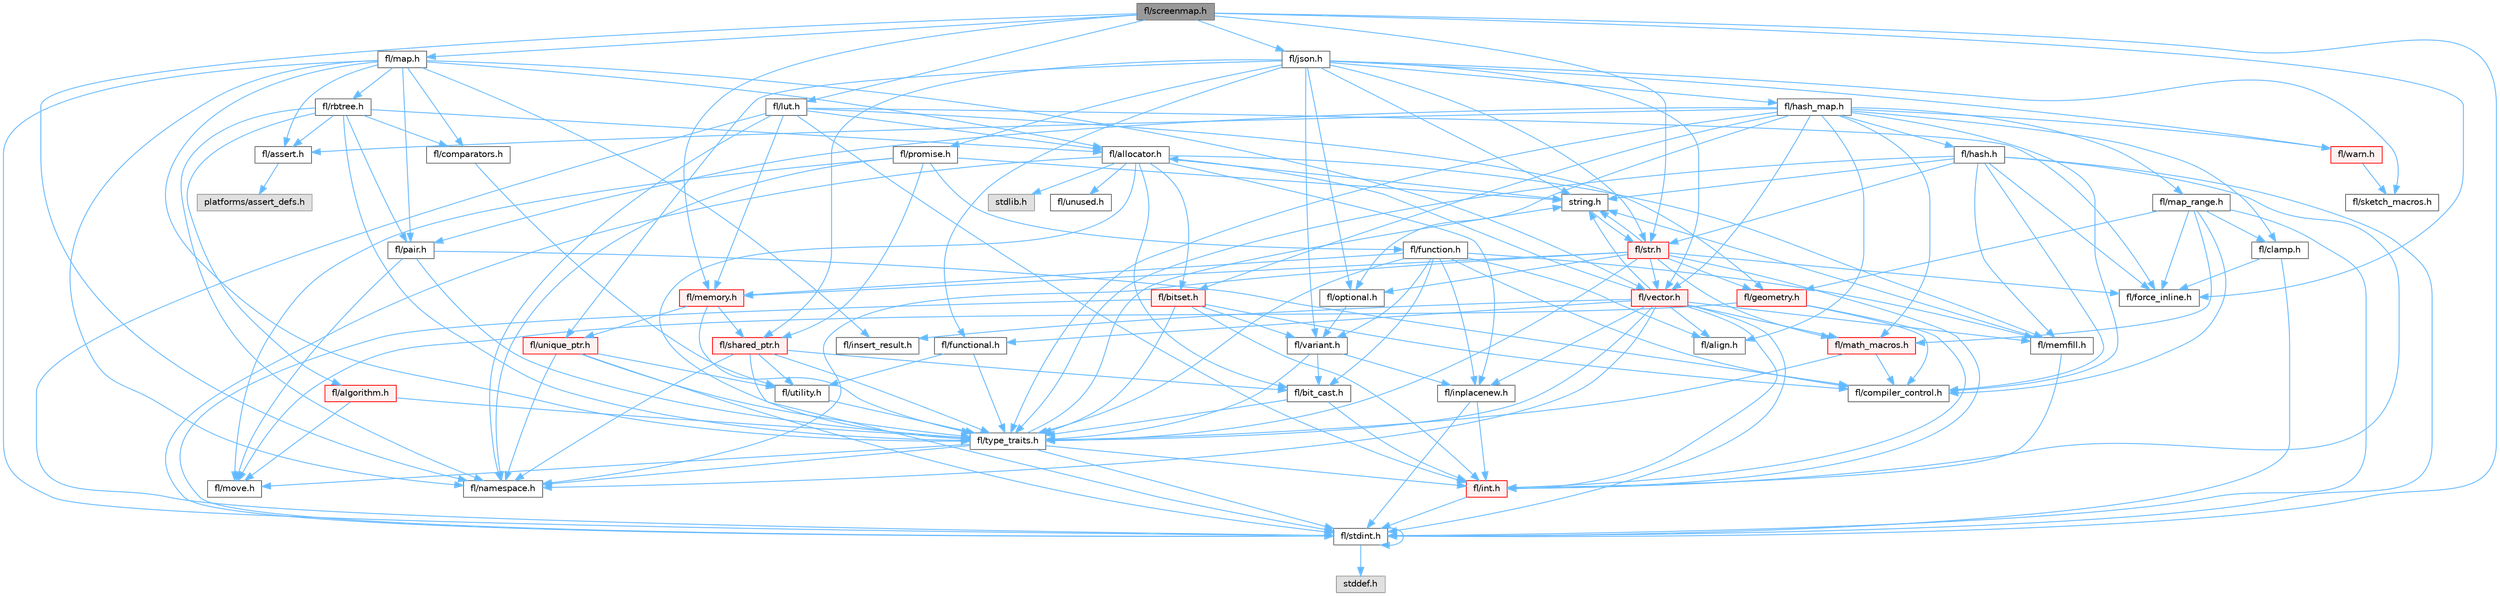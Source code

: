 digraph "fl/screenmap.h"
{
 // INTERACTIVE_SVG=YES
 // LATEX_PDF_SIZE
  bgcolor="transparent";
  edge [fontname=Helvetica,fontsize=10,labelfontname=Helvetica,labelfontsize=10];
  node [fontname=Helvetica,fontsize=10,shape=box,height=0.2,width=0.4];
  Node1 [id="Node000001",label="fl/screenmap.h",height=0.2,width=0.4,color="gray40", fillcolor="grey60", style="filled", fontcolor="black",tooltip=" "];
  Node1 -> Node2 [id="edge1_Node000001_Node000002",color="steelblue1",style="solid",tooltip=" "];
  Node2 [id="Node000002",label="fl/stdint.h",height=0.2,width=0.4,color="grey40", fillcolor="white", style="filled",URL="$df/dd8/stdint_8h.html",tooltip=" "];
  Node2 -> Node3 [id="edge2_Node000002_Node000003",color="steelblue1",style="solid",tooltip=" "];
  Node3 [id="Node000003",label="stddef.h",height=0.2,width=0.4,color="grey60", fillcolor="#E0E0E0", style="filled",tooltip=" "];
  Node2 -> Node2 [id="edge3_Node000002_Node000002",color="steelblue1",style="solid",tooltip=" "];
  Node1 -> Node4 [id="edge4_Node000001_Node000004",color="steelblue1",style="solid",tooltip=" "];
  Node4 [id="Node000004",label="fl/force_inline.h",height=0.2,width=0.4,color="grey40", fillcolor="white", style="filled",URL="$d4/d64/force__inline_8h.html",tooltip=" "];
  Node1 -> Node5 [id="edge5_Node000001_Node000005",color="steelblue1",style="solid",tooltip=" "];
  Node5 [id="Node000005",label="fl/lut.h",height=0.2,width=0.4,color="grey40", fillcolor="white", style="filled",URL="$db/d54/lut_8h.html",tooltip=" "];
  Node5 -> Node6 [id="edge6_Node000005_Node000006",color="steelblue1",style="solid",tooltip=" "];
  Node6 [id="Node000006",label="fl/allocator.h",height=0.2,width=0.4,color="grey40", fillcolor="white", style="filled",URL="$da/da9/allocator_8h.html",tooltip=" "];
  Node6 -> Node7 [id="edge7_Node000006_Node000007",color="steelblue1",style="solid",tooltip=" "];
  Node7 [id="Node000007",label="stdlib.h",height=0.2,width=0.4,color="grey60", fillcolor="#E0E0E0", style="filled",tooltip=" "];
  Node6 -> Node8 [id="edge8_Node000006_Node000008",color="steelblue1",style="solid",tooltip=" "];
  Node8 [id="Node000008",label="string.h",height=0.2,width=0.4,color="grey40", fillcolor="white", style="filled",URL="$da/d66/string_8h.html",tooltip=" "];
  Node8 -> Node9 [id="edge9_Node000008_Node000009",color="steelblue1",style="solid",tooltip=" "];
  Node9 [id="Node000009",label="fl/str.h",height=0.2,width=0.4,color="red", fillcolor="#FFF0F0", style="filled",URL="$d1/d93/str_8h.html",tooltip=" "];
  Node9 -> Node10 [id="edge10_Node000009_Node000010",color="steelblue1",style="solid",tooltip=" "];
  Node10 [id="Node000010",label="fl/int.h",height=0.2,width=0.4,color="red", fillcolor="#FFF0F0", style="filled",URL="$d3/d7e/int_8h.html",tooltip=" "];
  Node10 -> Node2 [id="edge11_Node000010_Node000002",color="steelblue1",style="solid",tooltip=" "];
  Node9 -> Node8 [id="edge12_Node000009_Node000008",color="steelblue1",style="solid",tooltip=" "];
  Node9 -> Node12 [id="edge13_Node000009_Node000012",color="steelblue1",style="solid",tooltip=" "];
  Node12 [id="Node000012",label="fl/geometry.h",height=0.2,width=0.4,color="red", fillcolor="#FFF0F0", style="filled",URL="$d4/d67/geometry_8h.html",tooltip=" "];
  Node12 -> Node10 [id="edge14_Node000012_Node000010",color="steelblue1",style="solid",tooltip=" "];
  Node12 -> Node18 [id="edge15_Node000012_Node000018",color="steelblue1",style="solid",tooltip=" "];
  Node18 [id="Node000018",label="fl/compiler_control.h",height=0.2,width=0.4,color="grey40", fillcolor="white", style="filled",URL="$d4/d54/compiler__control_8h.html",tooltip=" "];
  Node12 -> Node21 [id="edge16_Node000012_Node000021",color="steelblue1",style="solid",tooltip=" "];
  Node21 [id="Node000021",label="fl/move.h",height=0.2,width=0.4,color="grey40", fillcolor="white", style="filled",URL="$d9/d83/move_8h.html",tooltip=" "];
  Node9 -> Node17 [id="edge17_Node000009_Node000017",color="steelblue1",style="solid",tooltip=" "];
  Node17 [id="Node000017",label="fl/math_macros.h",height=0.2,width=0.4,color="red", fillcolor="#FFF0F0", style="filled",URL="$d8/db8/math__macros_8h.html",tooltip=" "];
  Node17 -> Node18 [id="edge18_Node000017_Node000018",color="steelblue1",style="solid",tooltip=" "];
  Node17 -> Node19 [id="edge19_Node000017_Node000019",color="steelblue1",style="solid",tooltip=" "];
  Node19 [id="Node000019",label="fl/type_traits.h",height=0.2,width=0.4,color="grey40", fillcolor="white", style="filled",URL="$df/d63/type__traits_8h.html",tooltip=" "];
  Node19 -> Node8 [id="edge20_Node000019_Node000008",color="steelblue1",style="solid",tooltip=" "];
  Node19 -> Node2 [id="edge21_Node000019_Node000002",color="steelblue1",style="solid",tooltip=" "];
  Node19 -> Node20 [id="edge22_Node000019_Node000020",color="steelblue1",style="solid",tooltip=" "];
  Node20 [id="Node000020",label="fl/namespace.h",height=0.2,width=0.4,color="grey40", fillcolor="white", style="filled",URL="$df/d2a/namespace_8h.html",tooltip="Implements the FastLED namespace macros."];
  Node19 -> Node21 [id="edge23_Node000019_Node000021",color="steelblue1",style="solid",tooltip=" "];
  Node19 -> Node10 [id="edge24_Node000019_Node000010",color="steelblue1",style="solid",tooltip=" "];
  Node9 -> Node20 [id="edge25_Node000009_Node000020",color="steelblue1",style="solid",tooltip=" "];
  Node9 -> Node22 [id="edge26_Node000009_Node000022",color="steelblue1",style="solid",tooltip=" "];
  Node22 [id="Node000022",label="fl/memory.h",height=0.2,width=0.4,color="red", fillcolor="#FFF0F0", style="filled",URL="$dc/d18/memory_8h.html",tooltip=" "];
  Node22 -> Node36 [id="edge27_Node000022_Node000036",color="steelblue1",style="solid",tooltip=" "];
  Node36 [id="Node000036",label="fl/shared_ptr.h",height=0.2,width=0.4,color="red", fillcolor="#FFF0F0", style="filled",URL="$df/d6a/shared__ptr_8h.html",tooltip=" "];
  Node36 -> Node20 [id="edge28_Node000036_Node000020",color="steelblue1",style="solid",tooltip=" "];
  Node36 -> Node19 [id="edge29_Node000036_Node000019",color="steelblue1",style="solid",tooltip=" "];
  Node36 -> Node26 [id="edge30_Node000036_Node000026",color="steelblue1",style="solid",tooltip=" "];
  Node26 [id="Node000026",label="fl/utility.h",height=0.2,width=0.4,color="grey40", fillcolor="white", style="filled",URL="$d5/d47/utility_8h.html",tooltip=" "];
  Node26 -> Node19 [id="edge31_Node000026_Node000019",color="steelblue1",style="solid",tooltip=" "];
  Node36 -> Node2 [id="edge32_Node000036_Node000002",color="steelblue1",style="solid",tooltip=" "];
  Node36 -> Node34 [id="edge33_Node000036_Node000034",color="steelblue1",style="solid",tooltip=" "];
  Node34 [id="Node000034",label="fl/bit_cast.h",height=0.2,width=0.4,color="grey40", fillcolor="white", style="filled",URL="$df/d72/bit__cast_8h.html",tooltip=" "];
  Node34 -> Node19 [id="edge34_Node000034_Node000019",color="steelblue1",style="solid",tooltip=" "];
  Node34 -> Node10 [id="edge35_Node000034_Node000010",color="steelblue1",style="solid",tooltip=" "];
  Node22 -> Node25 [id="edge36_Node000022_Node000025",color="steelblue1",style="solid",tooltip=" "];
  Node25 [id="Node000025",label="fl/unique_ptr.h",height=0.2,width=0.4,color="red", fillcolor="#FFF0F0", style="filled",URL="$da/d4b/unique__ptr_8h.html",tooltip=" "];
  Node25 -> Node20 [id="edge37_Node000025_Node000020",color="steelblue1",style="solid",tooltip=" "];
  Node25 -> Node19 [id="edge38_Node000025_Node000019",color="steelblue1",style="solid",tooltip=" "];
  Node25 -> Node26 [id="edge39_Node000025_Node000026",color="steelblue1",style="solid",tooltip=" "];
  Node25 -> Node2 [id="edge40_Node000025_Node000002",color="steelblue1",style="solid",tooltip=" "];
  Node22 -> Node19 [id="edge41_Node000022_Node000019",color="steelblue1",style="solid",tooltip=" "];
  Node9 -> Node41 [id="edge42_Node000009_Node000041",color="steelblue1",style="solid",tooltip=" "];
  Node41 [id="Node000041",label="fl/optional.h",height=0.2,width=0.4,color="grey40", fillcolor="white", style="filled",URL="$dc/d62/optional_8h.html",tooltip=" "];
  Node41 -> Node42 [id="edge43_Node000041_Node000042",color="steelblue1",style="solid",tooltip=" "];
  Node42 [id="Node000042",label="fl/variant.h",height=0.2,width=0.4,color="grey40", fillcolor="white", style="filled",URL="$d6/d10/variant_8h.html",tooltip=" "];
  Node42 -> Node31 [id="edge44_Node000042_Node000031",color="steelblue1",style="solid",tooltip=" "];
  Node31 [id="Node000031",label="fl/inplacenew.h",height=0.2,width=0.4,color="grey40", fillcolor="white", style="filled",URL="$db/d36/inplacenew_8h.html",tooltip=" "];
  Node31 -> Node2 [id="edge45_Node000031_Node000002",color="steelblue1",style="solid",tooltip=" "];
  Node31 -> Node10 [id="edge46_Node000031_Node000010",color="steelblue1",style="solid",tooltip=" "];
  Node42 -> Node19 [id="edge47_Node000042_Node000019",color="steelblue1",style="solid",tooltip=" "];
  Node42 -> Node34 [id="edge48_Node000042_Node000034",color="steelblue1",style="solid",tooltip=" "];
  Node9 -> Node19 [id="edge49_Node000009_Node000019",color="steelblue1",style="solid",tooltip=" "];
  Node9 -> Node43 [id="edge50_Node000009_Node000043",color="steelblue1",style="solid",tooltip=" "];
  Node43 [id="Node000043",label="fl/vector.h",height=0.2,width=0.4,color="red", fillcolor="#FFF0F0", style="filled",URL="$d6/d68/vector_8h.html",tooltip=" "];
  Node43 -> Node2 [id="edge51_Node000043_Node000002",color="steelblue1",style="solid",tooltip=" "];
  Node43 -> Node10 [id="edge52_Node000043_Node000010",color="steelblue1",style="solid",tooltip=" "];
  Node43 -> Node8 [id="edge53_Node000043_Node000008",color="steelblue1",style="solid",tooltip=" "];
  Node43 -> Node44 [id="edge54_Node000043_Node000044",color="steelblue1",style="solid",tooltip=" "];
  Node44 [id="Node000044",label="fl/functional.h",height=0.2,width=0.4,color="grey40", fillcolor="white", style="filled",URL="$d8/dea/functional_8h.html",tooltip=" "];
  Node44 -> Node19 [id="edge55_Node000044_Node000019",color="steelblue1",style="solid",tooltip=" "];
  Node44 -> Node26 [id="edge56_Node000044_Node000026",color="steelblue1",style="solid",tooltip=" "];
  Node43 -> Node45 [id="edge57_Node000043_Node000045",color="steelblue1",style="solid",tooltip=" "];
  Node45 [id="Node000045",label="fl/insert_result.h",height=0.2,width=0.4,color="grey40", fillcolor="white", style="filled",URL="$d1/d22/insert__result_8h.html",tooltip=" "];
  Node43 -> Node17 [id="edge58_Node000043_Node000017",color="steelblue1",style="solid",tooltip=" "];
  Node43 -> Node46 [id="edge59_Node000043_Node000046",color="steelblue1",style="solid",tooltip=" "];
  Node46 [id="Node000046",label="fl/memfill.h",height=0.2,width=0.4,color="grey40", fillcolor="white", style="filled",URL="$d0/dda/memfill_8h.html",tooltip=" "];
  Node46 -> Node8 [id="edge60_Node000046_Node000008",color="steelblue1",style="solid",tooltip=" "];
  Node46 -> Node10 [id="edge61_Node000046_Node000010",color="steelblue1",style="solid",tooltip=" "];
  Node43 -> Node20 [id="edge62_Node000043_Node000020",color="steelblue1",style="solid",tooltip=" "];
  Node43 -> Node6 [id="edge63_Node000043_Node000006",color="steelblue1",style="solid",tooltip=" "];
  Node43 -> Node19 [id="edge64_Node000043_Node000019",color="steelblue1",style="solid",tooltip=" "];
  Node43 -> Node31 [id="edge65_Node000043_Node000031",color="steelblue1",style="solid",tooltip=" "];
  Node43 -> Node39 [id="edge66_Node000043_Node000039",color="steelblue1",style="solid",tooltip=" "];
  Node39 [id="Node000039",label="fl/align.h",height=0.2,width=0.4,color="grey40", fillcolor="white", style="filled",URL="$d1/ddf/align_8h.html",tooltip=" "];
  Node9 -> Node4 [id="edge67_Node000009_Node000004",color="steelblue1",style="solid",tooltip=" "];
  Node6 -> Node31 [id="edge68_Node000006_Node000031",color="steelblue1",style="solid",tooltip=" "];
  Node6 -> Node46 [id="edge69_Node000006_Node000046",color="steelblue1",style="solid",tooltip=" "];
  Node6 -> Node19 [id="edge70_Node000006_Node000019",color="steelblue1",style="solid",tooltip=" "];
  Node6 -> Node49 [id="edge71_Node000006_Node000049",color="steelblue1",style="solid",tooltip=" "];
  Node49 [id="Node000049",label="fl/unused.h",height=0.2,width=0.4,color="grey40", fillcolor="white", style="filled",URL="$d8/d4b/unused_8h.html",tooltip=" "];
  Node6 -> Node34 [id="edge72_Node000006_Node000034",color="steelblue1",style="solid",tooltip=" "];
  Node6 -> Node2 [id="edge73_Node000006_Node000002",color="steelblue1",style="solid",tooltip=" "];
  Node6 -> Node50 [id="edge74_Node000006_Node000050",color="steelblue1",style="solid",tooltip=" "];
  Node50 [id="Node000050",label="fl/bitset.h",height=0.2,width=0.4,color="red", fillcolor="#FFF0F0", style="filled",URL="$d1/d69/bitset_8h.html",tooltip=" "];
  Node50 -> Node19 [id="edge75_Node000050_Node000019",color="steelblue1",style="solid",tooltip=" "];
  Node50 -> Node42 [id="edge76_Node000050_Node000042",color="steelblue1",style="solid",tooltip=" "];
  Node50 -> Node2 [id="edge77_Node000050_Node000002",color="steelblue1",style="solid",tooltip=" "];
  Node50 -> Node10 [id="edge78_Node000050_Node000010",color="steelblue1",style="solid",tooltip=" "];
  Node50 -> Node18 [id="edge79_Node000050_Node000018",color="steelblue1",style="solid",tooltip=" "];
  Node5 -> Node4 [id="edge80_Node000005_Node000004",color="steelblue1",style="solid",tooltip=" "];
  Node5 -> Node22 [id="edge81_Node000005_Node000022",color="steelblue1",style="solid",tooltip=" "];
  Node5 -> Node2 [id="edge82_Node000005_Node000002",color="steelblue1",style="solid",tooltip=" "];
  Node5 -> Node10 [id="edge83_Node000005_Node000010",color="steelblue1",style="solid",tooltip=" "];
  Node5 -> Node12 [id="edge84_Node000005_Node000012",color="steelblue1",style="solid",tooltip=" "];
  Node5 -> Node20 [id="edge85_Node000005_Node000020",color="steelblue1",style="solid",tooltip=" "];
  Node1 -> Node22 [id="edge86_Node000001_Node000022",color="steelblue1",style="solid",tooltip=" "];
  Node1 -> Node52 [id="edge87_Node000001_Node000052",color="steelblue1",style="solid",tooltip=" "];
  Node52 [id="Node000052",label="fl/map.h",height=0.2,width=0.4,color="grey40", fillcolor="white", style="filled",URL="$dc/db7/map_8h.html",tooltip=" "];
  Node52 -> Node2 [id="edge88_Node000052_Node000002",color="steelblue1",style="solid",tooltip=" "];
  Node52 -> Node53 [id="edge89_Node000052_Node000053",color="steelblue1",style="solid",tooltip=" "];
  Node53 [id="Node000053",label="fl/assert.h",height=0.2,width=0.4,color="grey40", fillcolor="white", style="filled",URL="$dc/da7/assert_8h.html",tooltip=" "];
  Node53 -> Node54 [id="edge90_Node000053_Node000054",color="steelblue1",style="solid",tooltip=" "];
  Node54 [id="Node000054",label="platforms/assert_defs.h",height=0.2,width=0.4,color="grey60", fillcolor="#E0E0E0", style="filled",tooltip=" "];
  Node52 -> Node55 [id="edge91_Node000052_Node000055",color="steelblue1",style="solid",tooltip=" "];
  Node55 [id="Node000055",label="fl/comparators.h",height=0.2,width=0.4,color="grey40", fillcolor="white", style="filled",URL="$dc/d7e/comparators_8h.html",tooltip=" "];
  Node55 -> Node26 [id="edge92_Node000055_Node000026",color="steelblue1",style="solid",tooltip=" "];
  Node52 -> Node45 [id="edge93_Node000052_Node000045",color="steelblue1",style="solid",tooltip=" "];
  Node52 -> Node20 [id="edge94_Node000052_Node000020",color="steelblue1",style="solid",tooltip=" "];
  Node52 -> Node56 [id="edge95_Node000052_Node000056",color="steelblue1",style="solid",tooltip=" "];
  Node56 [id="Node000056",label="fl/pair.h",height=0.2,width=0.4,color="grey40", fillcolor="white", style="filled",URL="$d3/d41/pair_8h.html",tooltip=" "];
  Node56 -> Node21 [id="edge96_Node000056_Node000021",color="steelblue1",style="solid",tooltip=" "];
  Node56 -> Node18 [id="edge97_Node000056_Node000018",color="steelblue1",style="solid",tooltip=" "];
  Node56 -> Node19 [id="edge98_Node000056_Node000019",color="steelblue1",style="solid",tooltip=" "];
  Node52 -> Node19 [id="edge99_Node000052_Node000019",color="steelblue1",style="solid",tooltip=" "];
  Node52 -> Node43 [id="edge100_Node000052_Node000043",color="steelblue1",style="solid",tooltip=" "];
  Node52 -> Node57 [id="edge101_Node000052_Node000057",color="steelblue1",style="solid",tooltip=" "];
  Node57 [id="Node000057",label="fl/rbtree.h",height=0.2,width=0.4,color="grey40", fillcolor="white", style="filled",URL="$d5/ddf/rbtree_8h.html",tooltip=" "];
  Node57 -> Node53 [id="edge102_Node000057_Node000053",color="steelblue1",style="solid",tooltip=" "];
  Node57 -> Node55 [id="edge103_Node000057_Node000055",color="steelblue1",style="solid",tooltip=" "];
  Node57 -> Node20 [id="edge104_Node000057_Node000020",color="steelblue1",style="solid",tooltip=" "];
  Node57 -> Node56 [id="edge105_Node000057_Node000056",color="steelblue1",style="solid",tooltip=" "];
  Node57 -> Node19 [id="edge106_Node000057_Node000019",color="steelblue1",style="solid",tooltip=" "];
  Node57 -> Node58 [id="edge107_Node000057_Node000058",color="steelblue1",style="solid",tooltip=" "];
  Node58 [id="Node000058",label="fl/algorithm.h",height=0.2,width=0.4,color="red", fillcolor="#FFF0F0", style="filled",URL="$df/dd9/algorithm_8h.html",tooltip=" "];
  Node58 -> Node19 [id="edge108_Node000058_Node000019",color="steelblue1",style="solid",tooltip=" "];
  Node58 -> Node21 [id="edge109_Node000058_Node000021",color="steelblue1",style="solid",tooltip=" "];
  Node57 -> Node6 [id="edge110_Node000057_Node000006",color="steelblue1",style="solid",tooltip=" "];
  Node52 -> Node6 [id="edge111_Node000052_Node000006",color="steelblue1",style="solid",tooltip=" "];
  Node1 -> Node20 [id="edge112_Node000001_Node000020",color="steelblue1",style="solid",tooltip=" "];
  Node1 -> Node9 [id="edge113_Node000001_Node000009",color="steelblue1",style="solid",tooltip=" "];
  Node1 -> Node62 [id="edge114_Node000001_Node000062",color="steelblue1",style="solid",tooltip=" "];
  Node62 [id="Node000062",label="fl/json.h",height=0.2,width=0.4,color="grey40", fillcolor="white", style="filled",URL="$d7/d91/fl_2json_8h.html",tooltip="FastLED's Elegant JSON Library: fl::Json"];
  Node62 -> Node8 [id="edge115_Node000062_Node000008",color="steelblue1",style="solid",tooltip=" "];
  Node62 -> Node43 [id="edge116_Node000062_Node000043",color="steelblue1",style="solid",tooltip=" "];
  Node62 -> Node63 [id="edge117_Node000062_Node000063",color="steelblue1",style="solid",tooltip=" "];
  Node63 [id="Node000063",label="fl/hash_map.h",height=0.2,width=0.4,color="grey40", fillcolor="white", style="filled",URL="$d6/d13/hash__map_8h.html",tooltip=" "];
  Node63 -> Node53 [id="edge118_Node000063_Node000053",color="steelblue1",style="solid",tooltip=" "];
  Node63 -> Node50 [id="edge119_Node000063_Node000050",color="steelblue1",style="solid",tooltip=" "];
  Node63 -> Node15 [id="edge120_Node000063_Node000015",color="steelblue1",style="solid",tooltip=" "];
  Node15 [id="Node000015",label="fl/clamp.h",height=0.2,width=0.4,color="grey40", fillcolor="white", style="filled",URL="$d6/dd3/clamp_8h.html",tooltip=" "];
  Node15 -> Node2 [id="edge121_Node000015_Node000002",color="steelblue1",style="solid",tooltip=" "];
  Node15 -> Node4 [id="edge122_Node000015_Node000004",color="steelblue1",style="solid",tooltip=" "];
  Node63 -> Node64 [id="edge123_Node000063_Node000064",color="steelblue1",style="solid",tooltip=" "];
  Node64 [id="Node000064",label="fl/hash.h",height=0.2,width=0.4,color="grey40", fillcolor="white", style="filled",URL="$db/dfb/hash_8h.html",tooltip=" "];
  Node64 -> Node9 [id="edge124_Node000064_Node000009",color="steelblue1",style="solid",tooltip=" "];
  Node64 -> Node19 [id="edge125_Node000064_Node000019",color="steelblue1",style="solid",tooltip=" "];
  Node64 -> Node10 [id="edge126_Node000064_Node000010",color="steelblue1",style="solid",tooltip=" "];
  Node64 -> Node2 [id="edge127_Node000064_Node000002",color="steelblue1",style="solid",tooltip=" "];
  Node64 -> Node4 [id="edge128_Node000064_Node000004",color="steelblue1",style="solid",tooltip=" "];
  Node64 -> Node46 [id="edge129_Node000064_Node000046",color="steelblue1",style="solid",tooltip=" "];
  Node64 -> Node8 [id="edge130_Node000064_Node000008",color="steelblue1",style="solid",tooltip=" "];
  Node64 -> Node18 [id="edge131_Node000064_Node000018",color="steelblue1",style="solid",tooltip=" "];
  Node63 -> Node16 [id="edge132_Node000063_Node000016",color="steelblue1",style="solid",tooltip=" "];
  Node16 [id="Node000016",label="fl/map_range.h",height=0.2,width=0.4,color="grey40", fillcolor="white", style="filled",URL="$d1/d47/map__range_8h.html",tooltip=" "];
  Node16 -> Node2 [id="edge133_Node000016_Node000002",color="steelblue1",style="solid",tooltip=" "];
  Node16 -> Node15 [id="edge134_Node000016_Node000015",color="steelblue1",style="solid",tooltip=" "];
  Node16 -> Node4 [id="edge135_Node000016_Node000004",color="steelblue1",style="solid",tooltip=" "];
  Node16 -> Node17 [id="edge136_Node000016_Node000017",color="steelblue1",style="solid",tooltip=" "];
  Node16 -> Node18 [id="edge137_Node000016_Node000018",color="steelblue1",style="solid",tooltip=" "];
  Node16 -> Node12 [id="edge138_Node000016_Node000012",color="steelblue1",style="solid",tooltip=" "];
  Node63 -> Node41 [id="edge139_Node000063_Node000041",color="steelblue1",style="solid",tooltip=" "];
  Node63 -> Node56 [id="edge140_Node000063_Node000056",color="steelblue1",style="solid",tooltip=" "];
  Node63 -> Node19 [id="edge141_Node000063_Node000019",color="steelblue1",style="solid",tooltip=" "];
  Node63 -> Node43 [id="edge142_Node000063_Node000043",color="steelblue1",style="solid",tooltip=" "];
  Node63 -> Node65 [id="edge143_Node000063_Node000065",color="steelblue1",style="solid",tooltip=" "];
  Node65 [id="Node000065",label="fl/warn.h",height=0.2,width=0.4,color="red", fillcolor="#FFF0F0", style="filled",URL="$de/d77/warn_8h.html",tooltip=" "];
  Node65 -> Node76 [id="edge144_Node000065_Node000076",color="steelblue1",style="solid",tooltip=" "];
  Node76 [id="Node000076",label="fl/sketch_macros.h",height=0.2,width=0.4,color="grey40", fillcolor="white", style="filled",URL="$d1/dbc/sketch__macros_8h.html",tooltip=" "];
  Node63 -> Node39 [id="edge145_Node000063_Node000039",color="steelblue1",style="solid",tooltip=" "];
  Node63 -> Node18 [id="edge146_Node000063_Node000018",color="steelblue1",style="solid",tooltip=" "];
  Node63 -> Node17 [id="edge147_Node000063_Node000017",color="steelblue1",style="solid",tooltip=" "];
  Node62 -> Node42 [id="edge148_Node000062_Node000042",color="steelblue1",style="solid",tooltip=" "];
  Node62 -> Node41 [id="edge149_Node000062_Node000041",color="steelblue1",style="solid",tooltip=" "];
  Node62 -> Node25 [id="edge150_Node000062_Node000025",color="steelblue1",style="solid",tooltip=" "];
  Node62 -> Node36 [id="edge151_Node000062_Node000036",color="steelblue1",style="solid",tooltip=" "];
  Node62 -> Node44 [id="edge152_Node000062_Node000044",color="steelblue1",style="solid",tooltip=" "];
  Node62 -> Node9 [id="edge153_Node000062_Node000009",color="steelblue1",style="solid",tooltip=" "];
  Node62 -> Node77 [id="edge154_Node000062_Node000077",color="steelblue1",style="solid",tooltip=" "];
  Node77 [id="Node000077",label="fl/promise.h",height=0.2,width=0.4,color="grey40", fillcolor="white", style="filled",URL="$d6/d17/promise_8h.html",tooltip="Promise-based fluent API for FastLED - standalone async primitives."];
  Node77 -> Node20 [id="edge155_Node000077_Node000020",color="steelblue1",style="solid",tooltip=" "];
  Node77 -> Node78 [id="edge156_Node000077_Node000078",color="steelblue1",style="solid",tooltip=" "];
  Node78 [id="Node000078",label="fl/function.h",height=0.2,width=0.4,color="grey40", fillcolor="white", style="filled",URL="$dd/d67/function_8h.html",tooltip=" "];
  Node78 -> Node22 [id="edge157_Node000078_Node000022",color="steelblue1",style="solid",tooltip=" "];
  Node78 -> Node19 [id="edge158_Node000078_Node000019",color="steelblue1",style="solid",tooltip=" "];
  Node78 -> Node18 [id="edge159_Node000078_Node000018",color="steelblue1",style="solid",tooltip=" "];
  Node78 -> Node42 [id="edge160_Node000078_Node000042",color="steelblue1",style="solid",tooltip=" "];
  Node78 -> Node46 [id="edge161_Node000078_Node000046",color="steelblue1",style="solid",tooltip=" "];
  Node78 -> Node31 [id="edge162_Node000078_Node000031",color="steelblue1",style="solid",tooltip=" "];
  Node78 -> Node34 [id="edge163_Node000078_Node000034",color="steelblue1",style="solid",tooltip=" "];
  Node78 -> Node39 [id="edge164_Node000078_Node000039",color="steelblue1",style="solid",tooltip=" "];
  Node77 -> Node8 [id="edge165_Node000077_Node000008",color="steelblue1",style="solid",tooltip=" "];
  Node77 -> Node36 [id="edge166_Node000077_Node000036",color="steelblue1",style="solid",tooltip=" "];
  Node77 -> Node21 [id="edge167_Node000077_Node000021",color="steelblue1",style="solid",tooltip=" "];
  Node62 -> Node65 [id="edge168_Node000062_Node000065",color="steelblue1",style="solid",tooltip=" "];
  Node62 -> Node76 [id="edge169_Node000062_Node000076",color="steelblue1",style="solid",tooltip=" "];
}
